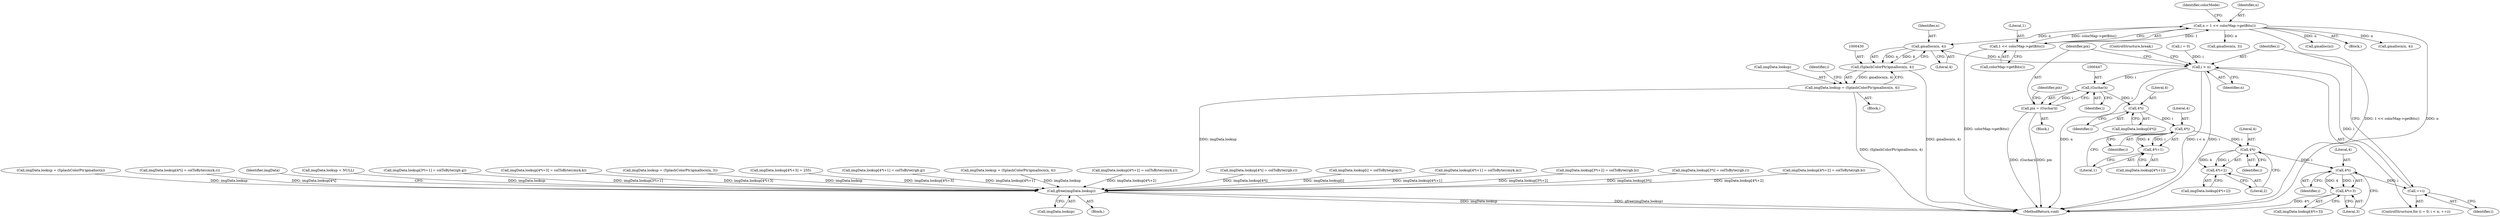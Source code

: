 digraph "0_poppler_284a92899602daa4a7f429e61849e794569310b5@API" {
"1000431" [label="(Call,gmallocn(n, 4))"];
"1000223" [label="(Call,n = 1 << colorMap->getBits())"];
"1000225" [label="(Call,1 << colorMap->getBits())"];
"1000429" [label="(Call,(SplashColorPtr)gmallocn(n, 4))"];
"1000425" [label="(Call,imgData.lookup = (SplashColorPtr)gmallocn(n, 4))"];
"1000558" [label="(Call,gfree(imgData.lookup))"];
"1000438" [label="(Call,i < n)"];
"1000446" [label="(Call,(Guchar)i)"];
"1000444" [label="(Call,pix = (Guchar)i)"];
"1000459" [label="(Call,4*i)"];
"1000472" [label="(Call,4*i)"];
"1000471" [label="(Call,4*i+1)"];
"1000486" [label="(Call,4*i)"];
"1000485" [label="(Call,4*i+2)"];
"1000500" [label="(Call,4*i)"];
"1000441" [label="(Call,++i)"];
"1000499" [label="(Call,4*i+3)"];
"1000434" [label="(ControlStructure,for (i = 0; i < n; ++i))"];
"1000459" [label="(Call,4*i)"];
"1000372" [label="(Call,imgData.lookup[4*i] = colToByte(rgb.r))"];
"1000448" [label="(Identifier,i)"];
"1000227" [label="(Call,colorMap->getBits())"];
"1000438" [label="(Call,i < n)"];
"1000467" [label="(Call,imgData.lookup[4*i+1])"];
"1000443" [label="(Block,)"];
"1000440" [label="(Identifier,n)"];
"1000558" [label="(Call,gfree(imgData.lookup))"];
"1000429" [label="(Call,(SplashColorPtr)gmallocn(n, 4))"];
"1000261" [label="(Call,imgData.lookup[i] = colToByte(gray))"];
"1000451" [label="(Identifier,pix)"];
"1000501" [label="(Literal,4)"];
"1000499" [label="(Call,4*i+3)"];
"1000559" [label="(Call,imgData.lookup)"];
"1000229" [label="(Identifier,colorMode)"];
"1000278" [label="(Call,gmallocn(n, 3))"];
"1000109" [label="(Block,)"];
"1000466" [label="(Call,imgData.lookup[4*i+1] = colToByte(cmyk.m))"];
"1000441" [label="(Call,++i)"];
"1000426" [label="(Call,imgData.lookup)"];
"1000446" [label="(Call,(Guchar)i)"];
"1000486" [label="(Call,4*i)"];
"1000485" [label="(Call,4*i+2)"];
"1000508" [label="(ControlStructure,break;)"];
"1000475" [label="(Literal,1)"];
"1000489" [label="(Literal,2)"];
"1000327" [label="(Call,imgData.lookup[3*i+2] = colToByte(rgb.b))"];
"1000224" [label="(Identifier,n)"];
"1000432" [label="(Identifier,n)"];
"1000226" [label="(Literal,1)"];
"1000301" [label="(Call,imgData.lookup[3*i] = colToByte(rgb.r))"];
"1000398" [label="(Call,imgData.lookup[4*i+2] = colToByte(rgb.b))"];
"1000461" [label="(Identifier,i)"];
"1000472" [label="(Call,4*i)"];
"1000503" [label="(Literal,3)"];
"1000233" [label="(Call,imgData.lookup = (SplashColorPtr)gmalloc(n))"];
"1000225" [label="(Call,1 << colorMap->getBits())"];
"1000433" [label="(Literal,4)"];
"1000239" [label="(Call,gmalloc(n))"];
"1000471" [label="(Call,4*i+1)"];
"1000454" [label="(Call,imgData.lookup[4*i] = colToByte(cmyk.c))"];
"1000563" [label="(Identifier,imgData)"];
"1000444" [label="(Call,pix = (Guchar)i)"];
"1000213" [label="(Call,imgData.lookup = NULL)"];
"1000313" [label="(Call,imgData.lookup[3*i+1] = colToByte(rgb.g))"];
"1000435" [label="(Call,i = 0)"];
"1000473" [label="(Literal,4)"];
"1000442" [label="(Identifier,i)"];
"1000566" [label="(MethodReturn,void)"];
"1000425" [label="(Call,imgData.lookup = (SplashColorPtr)gmallocn(n, 4))"];
"1000494" [label="(Call,imgData.lookup[4*i+3] = colToByte(cmyk.k))"];
"1000272" [label="(Call,imgData.lookup = (SplashColorPtr)gmallocn(n, 3))"];
"1000439" [label="(Identifier,i)"];
"1000436" [label="(Identifier,i)"];
"1000222" [label="(Block,)"];
"1000412" [label="(Call,imgData.lookup[4*i+3] = 255)"];
"1000487" [label="(Literal,4)"];
"1000455" [label="(Call,imgData.lookup[4*i])"];
"1000384" [label="(Call,imgData.lookup[4*i+1] = colToByte(rgb.g))"];
"1000460" [label="(Literal,4)"];
"1000343" [label="(Call,imgData.lookup = (SplashColorPtr)gmallocn(n, 4))"];
"1000445" [label="(Identifier,pix)"];
"1000230" [label="(Block,)"];
"1000431" [label="(Call,gmallocn(n, 4))"];
"1000500" [label="(Call,4*i)"];
"1000480" [label="(Call,imgData.lookup[4*i+2] = colToByte(cmyk.y))"];
"1000495" [label="(Call,imgData.lookup[4*i+3])"];
"1000474" [label="(Identifier,i)"];
"1000349" [label="(Call,gmallocn(n, 4))"];
"1000481" [label="(Call,imgData.lookup[4*i+2])"];
"1000223" [label="(Call,n = 1 << colorMap->getBits())"];
"1000502" [label="(Identifier,i)"];
"1000488" [label="(Identifier,i)"];
"1000431" -> "1000429"  [label="AST: "];
"1000431" -> "1000433"  [label="CFG: "];
"1000432" -> "1000431"  [label="AST: "];
"1000433" -> "1000431"  [label="AST: "];
"1000429" -> "1000431"  [label="CFG: "];
"1000431" -> "1000429"  [label="DDG: n"];
"1000431" -> "1000429"  [label="DDG: 4"];
"1000223" -> "1000431"  [label="DDG: n"];
"1000431" -> "1000438"  [label="DDG: n"];
"1000223" -> "1000222"  [label="AST: "];
"1000223" -> "1000225"  [label="CFG: "];
"1000224" -> "1000223"  [label="AST: "];
"1000225" -> "1000223"  [label="AST: "];
"1000229" -> "1000223"  [label="CFG: "];
"1000223" -> "1000566"  [label="DDG: 1 << colorMap->getBits()"];
"1000223" -> "1000566"  [label="DDG: n"];
"1000225" -> "1000223"  [label="DDG: 1"];
"1000225" -> "1000223"  [label="DDG: colorMap->getBits()"];
"1000223" -> "1000239"  [label="DDG: n"];
"1000223" -> "1000278"  [label="DDG: n"];
"1000223" -> "1000349"  [label="DDG: n"];
"1000225" -> "1000227"  [label="CFG: "];
"1000226" -> "1000225"  [label="AST: "];
"1000227" -> "1000225"  [label="AST: "];
"1000225" -> "1000566"  [label="DDG: colorMap->getBits()"];
"1000429" -> "1000425"  [label="AST: "];
"1000430" -> "1000429"  [label="AST: "];
"1000425" -> "1000429"  [label="CFG: "];
"1000429" -> "1000566"  [label="DDG: gmallocn(n, 4)"];
"1000429" -> "1000425"  [label="DDG: gmallocn(n, 4)"];
"1000425" -> "1000230"  [label="AST: "];
"1000426" -> "1000425"  [label="AST: "];
"1000436" -> "1000425"  [label="CFG: "];
"1000425" -> "1000566"  [label="DDG: (SplashColorPtr)gmallocn(n, 4)"];
"1000425" -> "1000558"  [label="DDG: imgData.lookup"];
"1000558" -> "1000109"  [label="AST: "];
"1000558" -> "1000559"  [label="CFG: "];
"1000559" -> "1000558"  [label="AST: "];
"1000563" -> "1000558"  [label="CFG: "];
"1000558" -> "1000566"  [label="DDG: gfree(imgData.lookup)"];
"1000558" -> "1000566"  [label="DDG: imgData.lookup"];
"1000454" -> "1000558"  [label="DDG: imgData.lookup[4*i]"];
"1000343" -> "1000558"  [label="DDG: imgData.lookup"];
"1000213" -> "1000558"  [label="DDG: imgData.lookup"];
"1000466" -> "1000558"  [label="DDG: imgData.lookup[4*i+1]"];
"1000327" -> "1000558"  [label="DDG: imgData.lookup[3*i+2]"];
"1000494" -> "1000558"  [label="DDG: imgData.lookup[4*i+3]"];
"1000372" -> "1000558"  [label="DDG: imgData.lookup[4*i]"];
"1000412" -> "1000558"  [label="DDG: imgData.lookup[4*i+3]"];
"1000301" -> "1000558"  [label="DDG: imgData.lookup[3*i]"];
"1000261" -> "1000558"  [label="DDG: imgData.lookup[i]"];
"1000272" -> "1000558"  [label="DDG: imgData.lookup"];
"1000233" -> "1000558"  [label="DDG: imgData.lookup"];
"1000480" -> "1000558"  [label="DDG: imgData.lookup[4*i+2]"];
"1000313" -> "1000558"  [label="DDG: imgData.lookup[3*i+1]"];
"1000398" -> "1000558"  [label="DDG: imgData.lookup[4*i+2]"];
"1000384" -> "1000558"  [label="DDG: imgData.lookup[4*i+1]"];
"1000438" -> "1000434"  [label="AST: "];
"1000438" -> "1000440"  [label="CFG: "];
"1000439" -> "1000438"  [label="AST: "];
"1000440" -> "1000438"  [label="AST: "];
"1000445" -> "1000438"  [label="CFG: "];
"1000508" -> "1000438"  [label="CFG: "];
"1000438" -> "1000566"  [label="DDG: n"];
"1000438" -> "1000566"  [label="DDG: i < n"];
"1000438" -> "1000566"  [label="DDG: i"];
"1000441" -> "1000438"  [label="DDG: i"];
"1000435" -> "1000438"  [label="DDG: i"];
"1000438" -> "1000446"  [label="DDG: i"];
"1000446" -> "1000444"  [label="AST: "];
"1000446" -> "1000448"  [label="CFG: "];
"1000447" -> "1000446"  [label="AST: "];
"1000448" -> "1000446"  [label="AST: "];
"1000444" -> "1000446"  [label="CFG: "];
"1000446" -> "1000444"  [label="DDG: i"];
"1000446" -> "1000459"  [label="DDG: i"];
"1000444" -> "1000443"  [label="AST: "];
"1000445" -> "1000444"  [label="AST: "];
"1000451" -> "1000444"  [label="CFG: "];
"1000444" -> "1000566"  [label="DDG: (Guchar)i"];
"1000444" -> "1000566"  [label="DDG: pix"];
"1000459" -> "1000455"  [label="AST: "];
"1000459" -> "1000461"  [label="CFG: "];
"1000460" -> "1000459"  [label="AST: "];
"1000461" -> "1000459"  [label="AST: "];
"1000455" -> "1000459"  [label="CFG: "];
"1000459" -> "1000472"  [label="DDG: i"];
"1000472" -> "1000471"  [label="AST: "];
"1000472" -> "1000474"  [label="CFG: "];
"1000473" -> "1000472"  [label="AST: "];
"1000474" -> "1000472"  [label="AST: "];
"1000475" -> "1000472"  [label="CFG: "];
"1000472" -> "1000471"  [label="DDG: 4"];
"1000472" -> "1000471"  [label="DDG: i"];
"1000472" -> "1000486"  [label="DDG: i"];
"1000471" -> "1000467"  [label="AST: "];
"1000471" -> "1000475"  [label="CFG: "];
"1000475" -> "1000471"  [label="AST: "];
"1000467" -> "1000471"  [label="CFG: "];
"1000486" -> "1000485"  [label="AST: "];
"1000486" -> "1000488"  [label="CFG: "];
"1000487" -> "1000486"  [label="AST: "];
"1000488" -> "1000486"  [label="AST: "];
"1000489" -> "1000486"  [label="CFG: "];
"1000486" -> "1000485"  [label="DDG: 4"];
"1000486" -> "1000485"  [label="DDG: i"];
"1000486" -> "1000500"  [label="DDG: i"];
"1000485" -> "1000481"  [label="AST: "];
"1000485" -> "1000489"  [label="CFG: "];
"1000489" -> "1000485"  [label="AST: "];
"1000481" -> "1000485"  [label="CFG: "];
"1000500" -> "1000499"  [label="AST: "];
"1000500" -> "1000502"  [label="CFG: "];
"1000501" -> "1000500"  [label="AST: "];
"1000502" -> "1000500"  [label="AST: "];
"1000503" -> "1000500"  [label="CFG: "];
"1000500" -> "1000441"  [label="DDG: i"];
"1000500" -> "1000499"  [label="DDG: 4"];
"1000500" -> "1000499"  [label="DDG: i"];
"1000441" -> "1000434"  [label="AST: "];
"1000441" -> "1000442"  [label="CFG: "];
"1000442" -> "1000441"  [label="AST: "];
"1000439" -> "1000441"  [label="CFG: "];
"1000499" -> "1000495"  [label="AST: "];
"1000499" -> "1000503"  [label="CFG: "];
"1000503" -> "1000499"  [label="AST: "];
"1000495" -> "1000499"  [label="CFG: "];
"1000499" -> "1000566"  [label="DDG: 4*i"];
}
